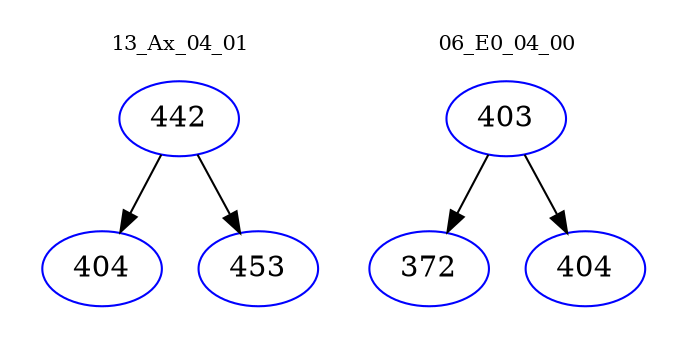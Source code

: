 digraph{
subgraph cluster_0 {
color = white
label = "13_Ax_04_01";
fontsize=10;
T0_442 [label="442", color="blue"]
T0_442 -> T0_404 [color="black"]
T0_404 [label="404", color="blue"]
T0_442 -> T0_453 [color="black"]
T0_453 [label="453", color="blue"]
}
subgraph cluster_1 {
color = white
label = "06_E0_04_00";
fontsize=10;
T1_403 [label="403", color="blue"]
T1_403 -> T1_372 [color="black"]
T1_372 [label="372", color="blue"]
T1_403 -> T1_404 [color="black"]
T1_404 [label="404", color="blue"]
}
}
